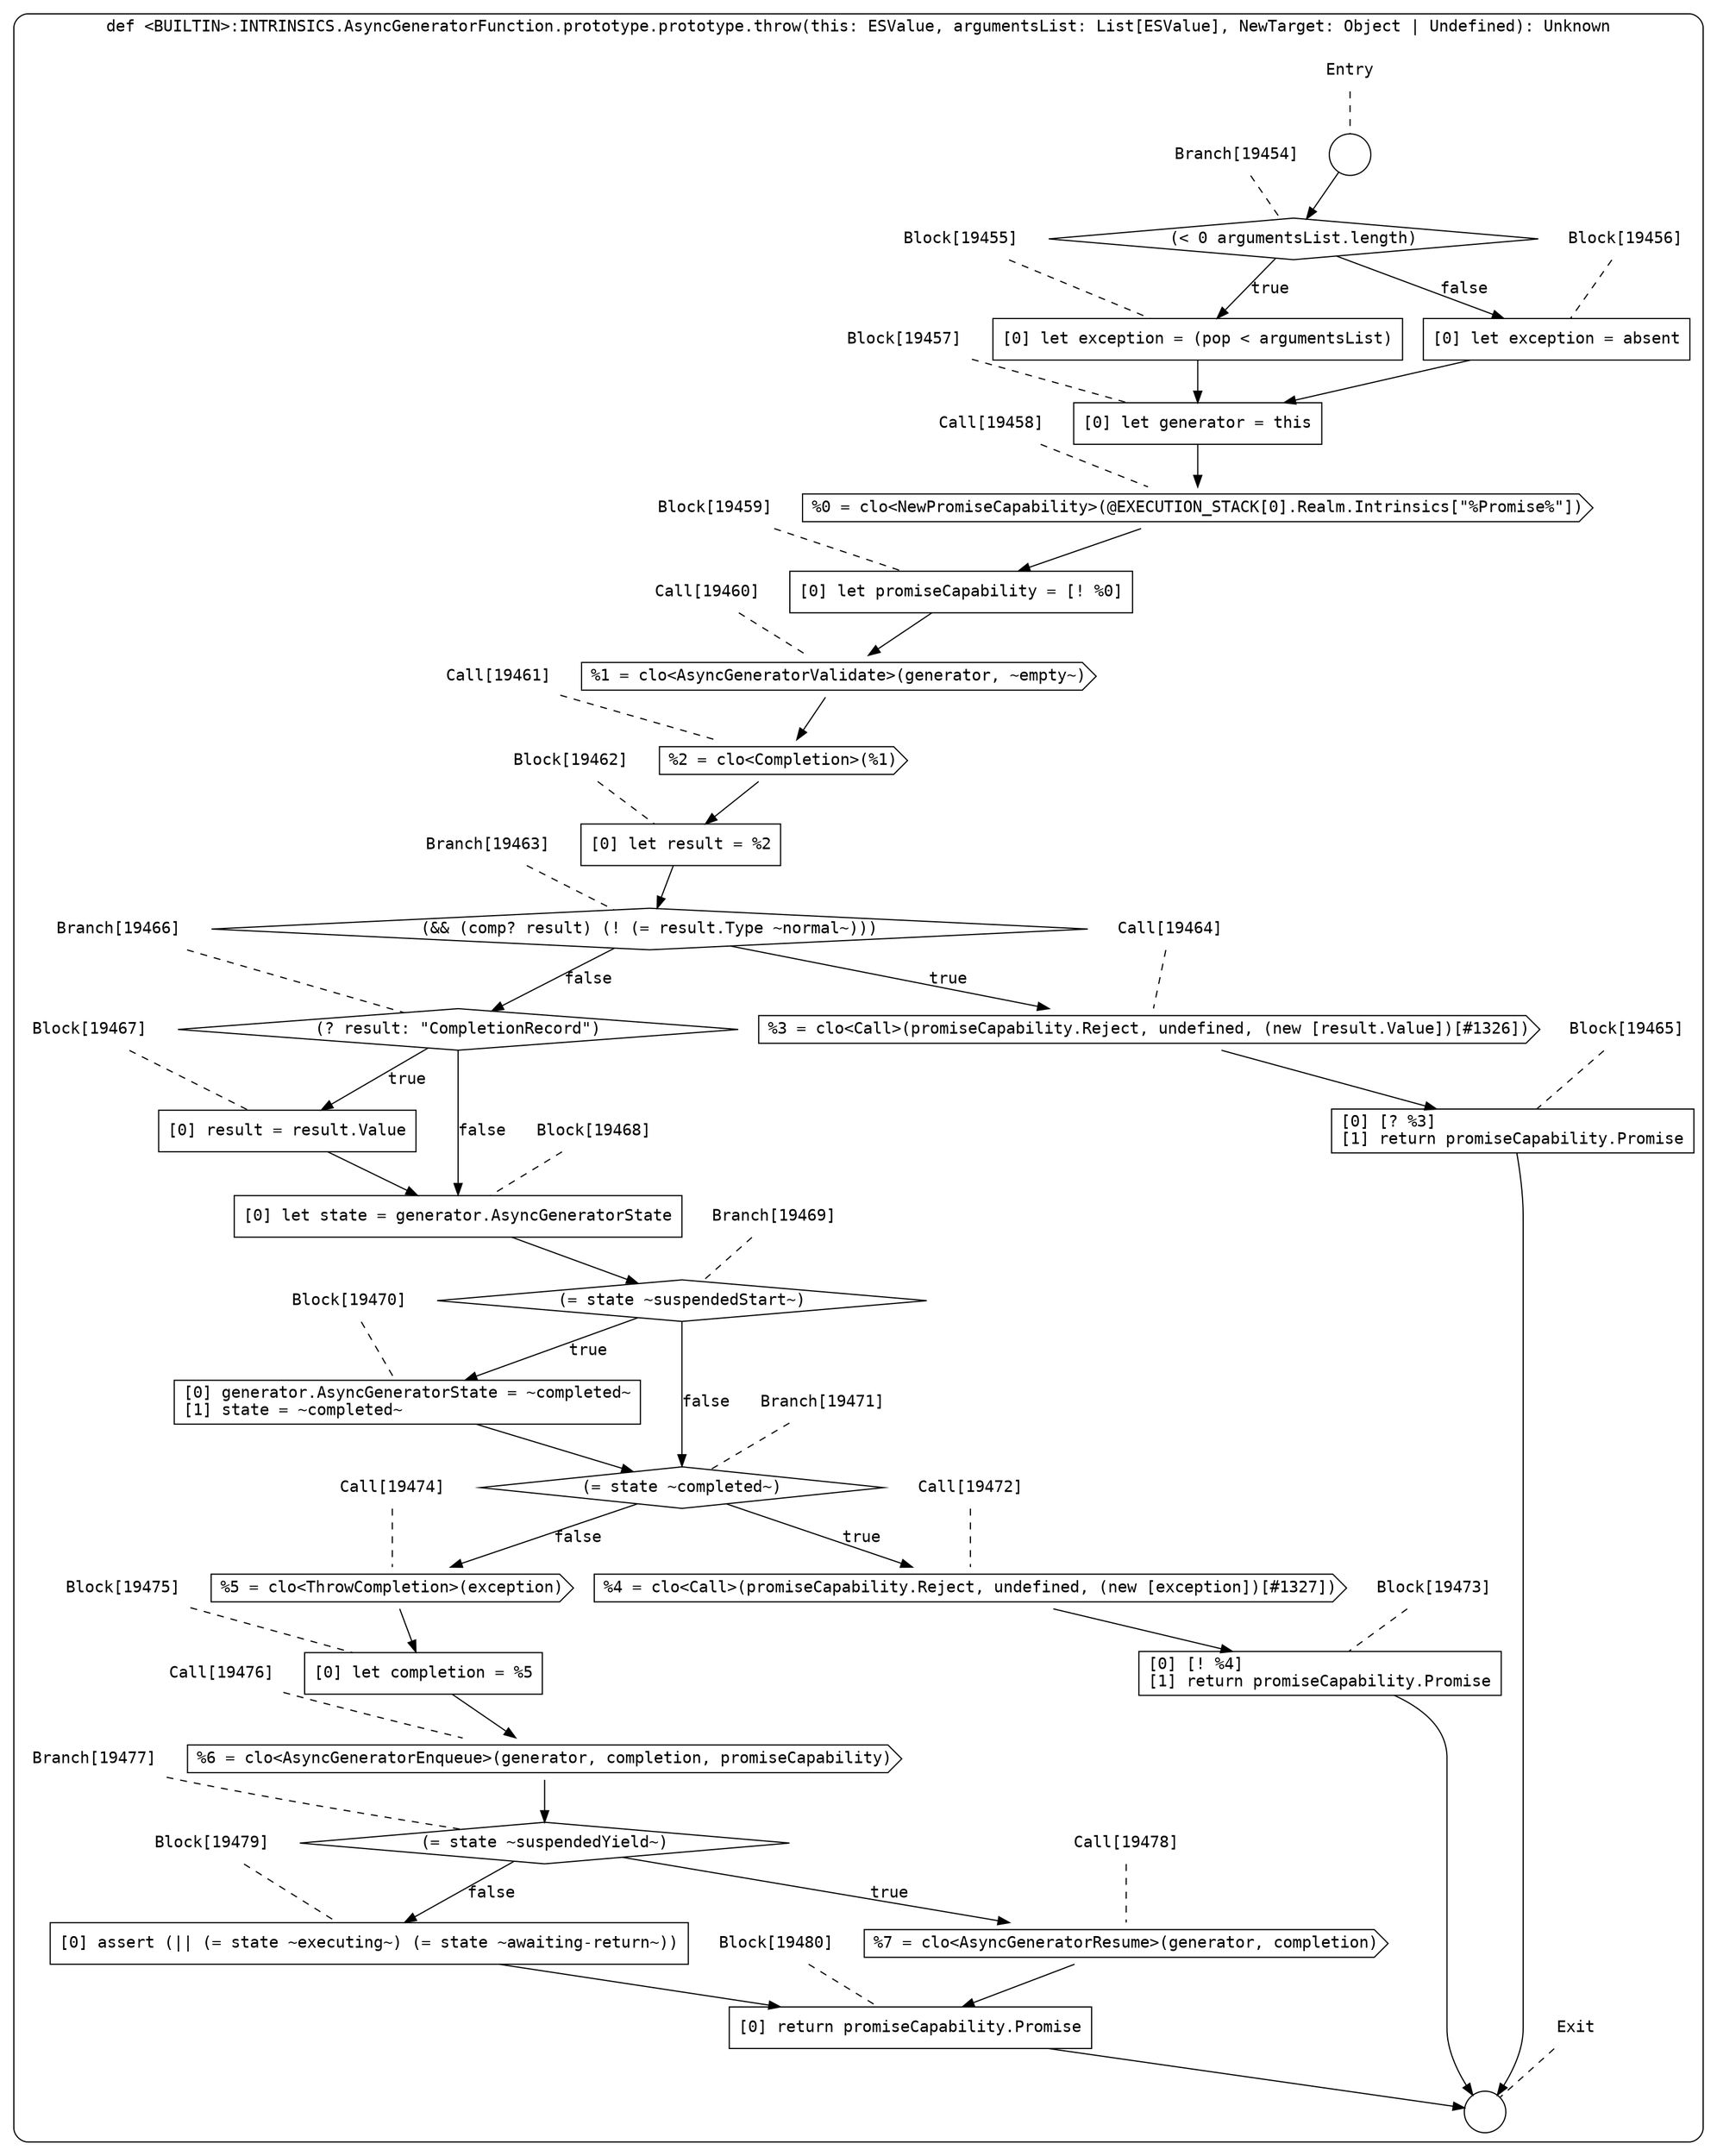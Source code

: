 digraph {
  graph [fontname = "Consolas"]
  node [fontname = "Consolas"]
  edge [fontname = "Consolas"]
  subgraph cluster2625 {
    label = "def <BUILTIN>:INTRINSICS.AsyncGeneratorFunction.prototype.prototype.throw(this: ESValue, argumentsList: List[ESValue], NewTarget: Object | Undefined): Unknown"
    style = rounded
    cluster2625_entry_name [shape=none, label=<<font color="black">Entry</font>>]
    cluster2625_entry_name -> cluster2625_entry [arrowhead=none, color="black", style=dashed]
    cluster2625_entry [shape=circle label=" " color="black" fillcolor="white" style=filled]
    cluster2625_entry -> node19454 [color="black"]
    cluster2625_exit_name [shape=none, label=<<font color="black">Exit</font>>]
    cluster2625_exit_name -> cluster2625_exit [arrowhead=none, color="black", style=dashed]
    cluster2625_exit [shape=circle label=" " color="black" fillcolor="white" style=filled]
    node19454_name [shape=none, label=<<font color="black">Branch[19454]</font>>]
    node19454_name -> node19454 [arrowhead=none, color="black", style=dashed]
    node19454 [shape=diamond, label=<<font color="black">(&lt; 0 argumentsList.length)</font>> color="black" fillcolor="white", style=filled]
    node19454 -> node19455 [label=<<font color="black">true</font>> color="black"]
    node19454 -> node19456 [label=<<font color="black">false</font>> color="black"]
    node19455_name [shape=none, label=<<font color="black">Block[19455]</font>>]
    node19455_name -> node19455 [arrowhead=none, color="black", style=dashed]
    node19455 [shape=box, label=<<font color="black">[0] let exception = (pop &lt; argumentsList)<BR ALIGN="LEFT"/></font>> color="black" fillcolor="white", style=filled]
    node19455 -> node19457 [color="black"]
    node19456_name [shape=none, label=<<font color="black">Block[19456]</font>>]
    node19456_name -> node19456 [arrowhead=none, color="black", style=dashed]
    node19456 [shape=box, label=<<font color="black">[0] let exception = absent<BR ALIGN="LEFT"/></font>> color="black" fillcolor="white", style=filled]
    node19456 -> node19457 [color="black"]
    node19457_name [shape=none, label=<<font color="black">Block[19457]</font>>]
    node19457_name -> node19457 [arrowhead=none, color="black", style=dashed]
    node19457 [shape=box, label=<<font color="black">[0] let generator = this<BR ALIGN="LEFT"/></font>> color="black" fillcolor="white", style=filled]
    node19457 -> node19458 [color="black"]
    node19458_name [shape=none, label=<<font color="black">Call[19458]</font>>]
    node19458_name -> node19458 [arrowhead=none, color="black", style=dashed]
    node19458 [shape=cds, label=<<font color="black">%0 = clo&lt;NewPromiseCapability&gt;(@EXECUTION_STACK[0].Realm.Intrinsics[&quot;%Promise%&quot;])</font>> color="black" fillcolor="white", style=filled]
    node19458 -> node19459 [color="black"]
    node19459_name [shape=none, label=<<font color="black">Block[19459]</font>>]
    node19459_name -> node19459 [arrowhead=none, color="black", style=dashed]
    node19459 [shape=box, label=<<font color="black">[0] let promiseCapability = [! %0]<BR ALIGN="LEFT"/></font>> color="black" fillcolor="white", style=filled]
    node19459 -> node19460 [color="black"]
    node19460_name [shape=none, label=<<font color="black">Call[19460]</font>>]
    node19460_name -> node19460 [arrowhead=none, color="black", style=dashed]
    node19460 [shape=cds, label=<<font color="black">%1 = clo&lt;AsyncGeneratorValidate&gt;(generator, ~empty~)</font>> color="black" fillcolor="white", style=filled]
    node19460 -> node19461 [color="black"]
    node19461_name [shape=none, label=<<font color="black">Call[19461]</font>>]
    node19461_name -> node19461 [arrowhead=none, color="black", style=dashed]
    node19461 [shape=cds, label=<<font color="black">%2 = clo&lt;Completion&gt;(%1)</font>> color="black" fillcolor="white", style=filled]
    node19461 -> node19462 [color="black"]
    node19462_name [shape=none, label=<<font color="black">Block[19462]</font>>]
    node19462_name -> node19462 [arrowhead=none, color="black", style=dashed]
    node19462 [shape=box, label=<<font color="black">[0] let result = %2<BR ALIGN="LEFT"/></font>> color="black" fillcolor="white", style=filled]
    node19462 -> node19463 [color="black"]
    node19463_name [shape=none, label=<<font color="black">Branch[19463]</font>>]
    node19463_name -> node19463 [arrowhead=none, color="black", style=dashed]
    node19463 [shape=diamond, label=<<font color="black">(&amp;&amp; (comp? result) (! (= result.Type ~normal~)))</font>> color="black" fillcolor="white", style=filled]
    node19463 -> node19464 [label=<<font color="black">true</font>> color="black"]
    node19463 -> node19466 [label=<<font color="black">false</font>> color="black"]
    node19464_name [shape=none, label=<<font color="black">Call[19464]</font>>]
    node19464_name -> node19464 [arrowhead=none, color="black", style=dashed]
    node19464 [shape=cds, label=<<font color="black">%3 = clo&lt;Call&gt;(promiseCapability.Reject, undefined, (new [result.Value])[#1326])</font>> color="black" fillcolor="white", style=filled]
    node19464 -> node19465 [color="black"]
    node19466_name [shape=none, label=<<font color="black">Branch[19466]</font>>]
    node19466_name -> node19466 [arrowhead=none, color="black", style=dashed]
    node19466 [shape=diamond, label=<<font color="black">(? result: &quot;CompletionRecord&quot;)</font>> color="black" fillcolor="white", style=filled]
    node19466 -> node19467 [label=<<font color="black">true</font>> color="black"]
    node19466 -> node19468 [label=<<font color="black">false</font>> color="black"]
    node19465_name [shape=none, label=<<font color="black">Block[19465]</font>>]
    node19465_name -> node19465 [arrowhead=none, color="black", style=dashed]
    node19465 [shape=box, label=<<font color="black">[0] [? %3]<BR ALIGN="LEFT"/>[1] return promiseCapability.Promise<BR ALIGN="LEFT"/></font>> color="black" fillcolor="white", style=filled]
    node19465 -> cluster2625_exit [color="black"]
    node19467_name [shape=none, label=<<font color="black">Block[19467]</font>>]
    node19467_name -> node19467 [arrowhead=none, color="black", style=dashed]
    node19467 [shape=box, label=<<font color="black">[0] result = result.Value<BR ALIGN="LEFT"/></font>> color="black" fillcolor="white", style=filled]
    node19467 -> node19468 [color="black"]
    node19468_name [shape=none, label=<<font color="black">Block[19468]</font>>]
    node19468_name -> node19468 [arrowhead=none, color="black", style=dashed]
    node19468 [shape=box, label=<<font color="black">[0] let state = generator.AsyncGeneratorState<BR ALIGN="LEFT"/></font>> color="black" fillcolor="white", style=filled]
    node19468 -> node19469 [color="black"]
    node19469_name [shape=none, label=<<font color="black">Branch[19469]</font>>]
    node19469_name -> node19469 [arrowhead=none, color="black", style=dashed]
    node19469 [shape=diamond, label=<<font color="black">(= state ~suspendedStart~)</font>> color="black" fillcolor="white", style=filled]
    node19469 -> node19470 [label=<<font color="black">true</font>> color="black"]
    node19469 -> node19471 [label=<<font color="black">false</font>> color="black"]
    node19470_name [shape=none, label=<<font color="black">Block[19470]</font>>]
    node19470_name -> node19470 [arrowhead=none, color="black", style=dashed]
    node19470 [shape=box, label=<<font color="black">[0] generator.AsyncGeneratorState = ~completed~<BR ALIGN="LEFT"/>[1] state = ~completed~<BR ALIGN="LEFT"/></font>> color="black" fillcolor="white", style=filled]
    node19470 -> node19471 [color="black"]
    node19471_name [shape=none, label=<<font color="black">Branch[19471]</font>>]
    node19471_name -> node19471 [arrowhead=none, color="black", style=dashed]
    node19471 [shape=diamond, label=<<font color="black">(= state ~completed~)</font>> color="black" fillcolor="white", style=filled]
    node19471 -> node19472 [label=<<font color="black">true</font>> color="black"]
    node19471 -> node19474 [label=<<font color="black">false</font>> color="black"]
    node19472_name [shape=none, label=<<font color="black">Call[19472]</font>>]
    node19472_name -> node19472 [arrowhead=none, color="black", style=dashed]
    node19472 [shape=cds, label=<<font color="black">%4 = clo&lt;Call&gt;(promiseCapability.Reject, undefined, (new [exception])[#1327])</font>> color="black" fillcolor="white", style=filled]
    node19472 -> node19473 [color="black"]
    node19474_name [shape=none, label=<<font color="black">Call[19474]</font>>]
    node19474_name -> node19474 [arrowhead=none, color="black", style=dashed]
    node19474 [shape=cds, label=<<font color="black">%5 = clo&lt;ThrowCompletion&gt;(exception)</font>> color="black" fillcolor="white", style=filled]
    node19474 -> node19475 [color="black"]
    node19473_name [shape=none, label=<<font color="black">Block[19473]</font>>]
    node19473_name -> node19473 [arrowhead=none, color="black", style=dashed]
    node19473 [shape=box, label=<<font color="black">[0] [! %4]<BR ALIGN="LEFT"/>[1] return promiseCapability.Promise<BR ALIGN="LEFT"/></font>> color="black" fillcolor="white", style=filled]
    node19473 -> cluster2625_exit [color="black"]
    node19475_name [shape=none, label=<<font color="black">Block[19475]</font>>]
    node19475_name -> node19475 [arrowhead=none, color="black", style=dashed]
    node19475 [shape=box, label=<<font color="black">[0] let completion = %5<BR ALIGN="LEFT"/></font>> color="black" fillcolor="white", style=filled]
    node19475 -> node19476 [color="black"]
    node19476_name [shape=none, label=<<font color="black">Call[19476]</font>>]
    node19476_name -> node19476 [arrowhead=none, color="black", style=dashed]
    node19476 [shape=cds, label=<<font color="black">%6 = clo&lt;AsyncGeneratorEnqueue&gt;(generator, completion, promiseCapability)</font>> color="black" fillcolor="white", style=filled]
    node19476 -> node19477 [color="black"]
    node19477_name [shape=none, label=<<font color="black">Branch[19477]</font>>]
    node19477_name -> node19477 [arrowhead=none, color="black", style=dashed]
    node19477 [shape=diamond, label=<<font color="black">(= state ~suspendedYield~)</font>> color="black" fillcolor="white", style=filled]
    node19477 -> node19478 [label=<<font color="black">true</font>> color="black"]
    node19477 -> node19479 [label=<<font color="black">false</font>> color="black"]
    node19478_name [shape=none, label=<<font color="black">Call[19478]</font>>]
    node19478_name -> node19478 [arrowhead=none, color="black", style=dashed]
    node19478 [shape=cds, label=<<font color="black">%7 = clo&lt;AsyncGeneratorResume&gt;(generator, completion)</font>> color="black" fillcolor="white", style=filled]
    node19478 -> node19480 [color="black"]
    node19479_name [shape=none, label=<<font color="black">Block[19479]</font>>]
    node19479_name -> node19479 [arrowhead=none, color="black", style=dashed]
    node19479 [shape=box, label=<<font color="black">[0] assert (|| (= state ~executing~) (= state ~awaiting-return~))<BR ALIGN="LEFT"/></font>> color="black" fillcolor="white", style=filled]
    node19479 -> node19480 [color="black"]
    node19480_name [shape=none, label=<<font color="black">Block[19480]</font>>]
    node19480_name -> node19480 [arrowhead=none, color="black", style=dashed]
    node19480 [shape=box, label=<<font color="black">[0] return promiseCapability.Promise<BR ALIGN="LEFT"/></font>> color="black" fillcolor="white", style=filled]
    node19480 -> cluster2625_exit [color="black"]
  }
}